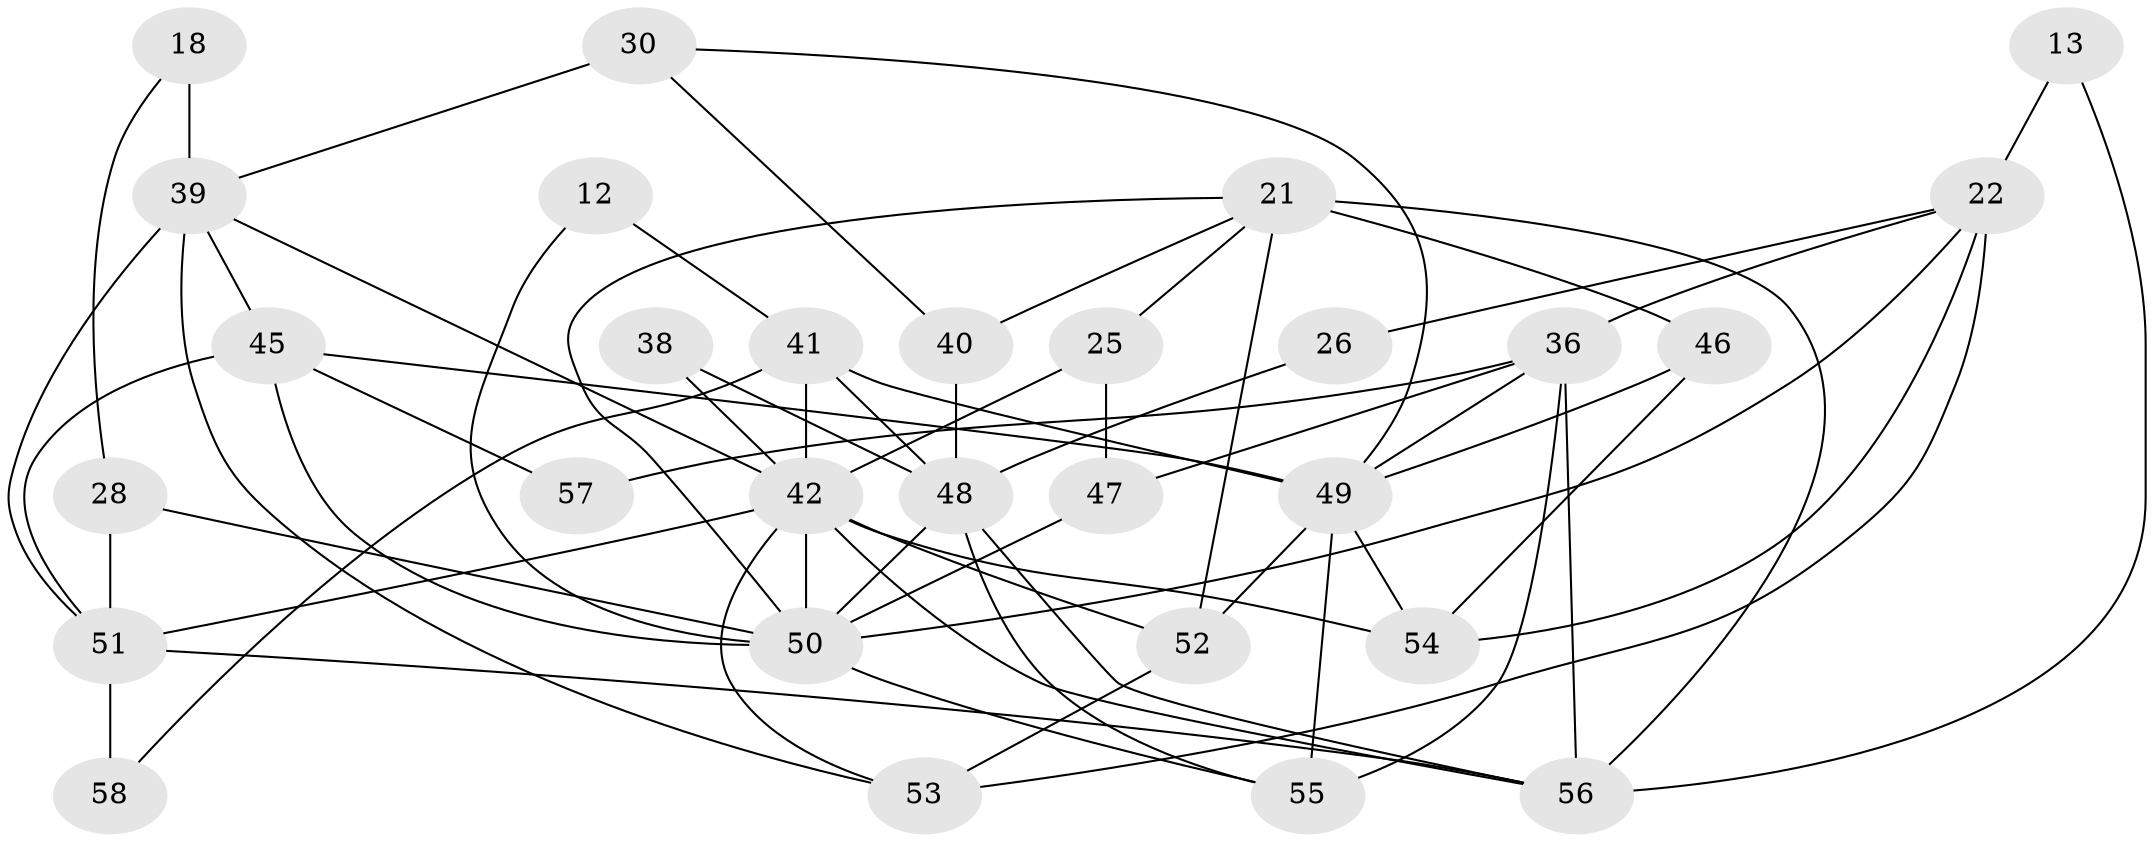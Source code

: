 // original degree distribution, {2: 0.15517241379310345, 4: 0.29310344827586204, 6: 0.10344827586206896, 3: 0.25862068965517243, 5: 0.1206896551724138, 7: 0.034482758620689655, 8: 0.034482758620689655}
// Generated by graph-tools (version 1.1) at 2025/52/03/09/25 04:52:00]
// undirected, 29 vertices, 64 edges
graph export_dot {
graph [start="1"]
  node [color=gray90,style=filled];
  12;
  13;
  18;
  21;
  22;
  25;
  26;
  28;
  30;
  36 [super="+32"];
  38;
  39 [super="+29"];
  40;
  41 [super="+23+34+24"];
  42 [super="+2+1+20"];
  45;
  46 [super="+33"];
  47 [super="+27"];
  48 [super="+14+17+44"];
  49 [super="+9"];
  50 [super="+8+37+16"];
  51 [super="+35+31"];
  52;
  53 [super="+11"];
  54 [super="+43"];
  55;
  56 [super="+3"];
  57;
  58;
  12 -- 41;
  12 -- 50;
  13 -- 22;
  13 -- 56;
  18 -- 39 [weight=2];
  18 -- 28;
  21 -- 52;
  21 -- 25;
  21 -- 40;
  21 -- 46 [weight=2];
  21 -- 56 [weight=2];
  21 -- 50;
  22 -- 54 [weight=2];
  22 -- 26;
  22 -- 50;
  22 -- 53;
  22 -- 36;
  25 -- 42 [weight=2];
  25 -- 47;
  26 -- 48;
  28 -- 51;
  28 -- 50;
  30 -- 39 [weight=2];
  30 -- 40;
  30 -- 49;
  36 -- 49;
  36 -- 57;
  36 -- 56 [weight=2];
  36 -- 55;
  36 -- 47;
  38 -- 42;
  38 -- 48;
  39 -- 45;
  39 -- 51 [weight=3];
  39 -- 53;
  39 -- 42;
  40 -- 48;
  41 -- 49 [weight=2];
  41 -- 42 [weight=3];
  41 -- 58;
  41 -- 48 [weight=3];
  42 -- 51 [weight=2];
  42 -- 54 [weight=2];
  42 -- 52;
  42 -- 56 [weight=2];
  42 -- 50 [weight=3];
  42 -- 53;
  45 -- 49;
  45 -- 57;
  45 -- 51;
  45 -- 50;
  46 -- 49 [weight=2];
  46 -- 54;
  47 -- 50;
  48 -- 56 [weight=2];
  48 -- 55;
  48 -- 50;
  49 -- 55 [weight=2];
  49 -- 52;
  49 -- 54;
  50 -- 55;
  51 -- 58 [weight=2];
  51 -- 56;
  52 -- 53;
}

